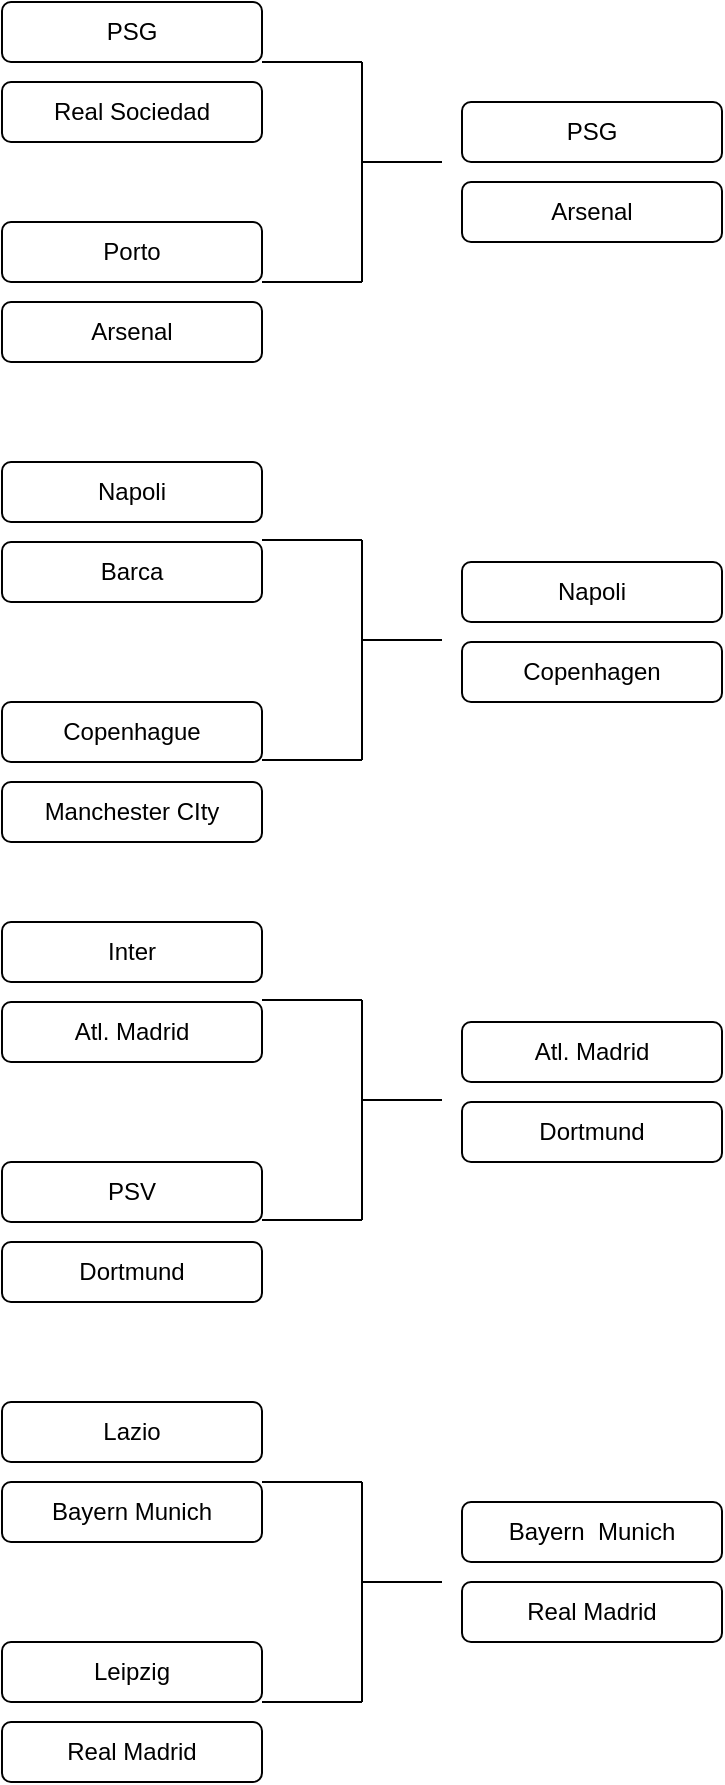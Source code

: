 <mxfile>
    <diagram id="3rEwoY1U99sjP7wk6nLK" name="Page-1">
        <mxGraphModel dx="518" dy="419" grid="1" gridSize="10" guides="1" tooltips="1" connect="1" arrows="1" fold="1" page="1" pageScale="1" pageWidth="850" pageHeight="1100" math="0" shadow="0">
            <root>
                <mxCell id="0"/>
                <mxCell id="1" parent="0"/>
                <mxCell id="2" value="PSG" style="rounded=1;whiteSpace=wrap;html=1;" parent="1" vertex="1">
                    <mxGeometry x="80" y="60" width="130" height="30" as="geometry"/>
                </mxCell>
                <mxCell id="4" value="Real Sociedad" style="rounded=1;whiteSpace=wrap;html=1;" parent="1" vertex="1">
                    <mxGeometry x="80" y="100" width="130" height="30" as="geometry"/>
                </mxCell>
                <mxCell id="5" value="Porto" style="rounded=1;whiteSpace=wrap;html=1;" parent="1" vertex="1">
                    <mxGeometry x="80" y="170" width="130" height="30" as="geometry"/>
                </mxCell>
                <mxCell id="6" value="Arsenal" style="rounded=1;whiteSpace=wrap;html=1;" parent="1" vertex="1">
                    <mxGeometry x="80" y="210" width="130" height="30" as="geometry"/>
                </mxCell>
                <mxCell id="7" value="Napoli" style="rounded=1;whiteSpace=wrap;html=1;" parent="1" vertex="1">
                    <mxGeometry x="80" y="290" width="130" height="30" as="geometry"/>
                </mxCell>
                <mxCell id="8" value="Barca" style="rounded=1;whiteSpace=wrap;html=1;" parent="1" vertex="1">
                    <mxGeometry x="80" y="330" width="130" height="30" as="geometry"/>
                </mxCell>
                <mxCell id="9" value="Copenhague" style="rounded=1;whiteSpace=wrap;html=1;" parent="1" vertex="1">
                    <mxGeometry x="80" y="410" width="130" height="30" as="geometry"/>
                </mxCell>
                <mxCell id="10" value="Manchester CIty" style="rounded=1;whiteSpace=wrap;html=1;" parent="1" vertex="1">
                    <mxGeometry x="80" y="450" width="130" height="30" as="geometry"/>
                </mxCell>
                <mxCell id="11" value="Inter" style="rounded=1;whiteSpace=wrap;html=1;" parent="1" vertex="1">
                    <mxGeometry x="80" y="520" width="130" height="30" as="geometry"/>
                </mxCell>
                <mxCell id="12" value="Atl. Madrid" style="rounded=1;whiteSpace=wrap;html=1;" parent="1" vertex="1">
                    <mxGeometry x="80" y="560" width="130" height="30" as="geometry"/>
                </mxCell>
                <mxCell id="13" value="PSV" style="rounded=1;whiteSpace=wrap;html=1;" parent="1" vertex="1">
                    <mxGeometry x="80" y="640" width="130" height="30" as="geometry"/>
                </mxCell>
                <mxCell id="14" value="Dortmund" style="rounded=1;whiteSpace=wrap;html=1;" parent="1" vertex="1">
                    <mxGeometry x="80" y="680" width="130" height="30" as="geometry"/>
                </mxCell>
                <mxCell id="15" value="Lazio" style="rounded=1;whiteSpace=wrap;html=1;" parent="1" vertex="1">
                    <mxGeometry x="80" y="760" width="130" height="30" as="geometry"/>
                </mxCell>
                <mxCell id="16" value="Bayern Munich" style="rounded=1;whiteSpace=wrap;html=1;" parent="1" vertex="1">
                    <mxGeometry x="80" y="800" width="130" height="30" as="geometry"/>
                </mxCell>
                <mxCell id="17" value="Leipzig" style="rounded=1;whiteSpace=wrap;html=1;" parent="1" vertex="1">
                    <mxGeometry x="80" y="880" width="130" height="30" as="geometry"/>
                </mxCell>
                <mxCell id="18" value="Real Madrid" style="rounded=1;whiteSpace=wrap;html=1;" parent="1" vertex="1">
                    <mxGeometry x="80" y="920" width="130" height="30" as="geometry"/>
                </mxCell>
                <mxCell id="20" value="" style="endArrow=none;html=1;" parent="1" edge="1">
                    <mxGeometry width="50" height="50" relative="1" as="geometry">
                        <mxPoint x="260" y="200" as="sourcePoint"/>
                        <mxPoint x="260" y="90" as="targetPoint"/>
                        <Array as="points">
                            <mxPoint x="260" y="150"/>
                        </Array>
                    </mxGeometry>
                </mxCell>
                <mxCell id="21" value="" style="endArrow=none;html=1;" parent="1" edge="1">
                    <mxGeometry width="50" height="50" relative="1" as="geometry">
                        <mxPoint x="210" y="90" as="sourcePoint"/>
                        <mxPoint x="260" y="90" as="targetPoint"/>
                    </mxGeometry>
                </mxCell>
                <mxCell id="23" value="" style="endArrow=none;html=1;" parent="1" edge="1">
                    <mxGeometry width="50" height="50" relative="1" as="geometry">
                        <mxPoint x="210" y="200" as="sourcePoint"/>
                        <mxPoint x="260" y="200" as="targetPoint"/>
                    </mxGeometry>
                </mxCell>
                <mxCell id="24" value="" style="endArrow=none;html=1;" parent="1" edge="1">
                    <mxGeometry width="50" height="50" relative="1" as="geometry">
                        <mxPoint x="260" y="140" as="sourcePoint"/>
                        <mxPoint x="300" y="140" as="targetPoint"/>
                    </mxGeometry>
                </mxCell>
                <mxCell id="25" value="" style="endArrow=none;html=1;" parent="1" edge="1">
                    <mxGeometry width="50" height="50" relative="1" as="geometry">
                        <mxPoint x="260" y="439" as="sourcePoint"/>
                        <mxPoint x="260" y="329" as="targetPoint"/>
                        <Array as="points">
                            <mxPoint x="260" y="389"/>
                        </Array>
                    </mxGeometry>
                </mxCell>
                <mxCell id="26" value="" style="endArrow=none;html=1;" parent="1" edge="1">
                    <mxGeometry width="50" height="50" relative="1" as="geometry">
                        <mxPoint x="210" y="329" as="sourcePoint"/>
                        <mxPoint x="260" y="329" as="targetPoint"/>
                    </mxGeometry>
                </mxCell>
                <mxCell id="27" value="" style="endArrow=none;html=1;" parent="1" edge="1">
                    <mxGeometry width="50" height="50" relative="1" as="geometry">
                        <mxPoint x="210" y="439" as="sourcePoint"/>
                        <mxPoint x="260" y="439" as="targetPoint"/>
                    </mxGeometry>
                </mxCell>
                <mxCell id="28" value="" style="endArrow=none;html=1;" parent="1" edge="1">
                    <mxGeometry width="50" height="50" relative="1" as="geometry">
                        <mxPoint x="260" y="379" as="sourcePoint"/>
                        <mxPoint x="300" y="379" as="targetPoint"/>
                    </mxGeometry>
                </mxCell>
                <mxCell id="29" value="" style="endArrow=none;html=1;" parent="1" edge="1">
                    <mxGeometry width="50" height="50" relative="1" as="geometry">
                        <mxPoint x="260" y="669" as="sourcePoint"/>
                        <mxPoint x="260" y="559" as="targetPoint"/>
                        <Array as="points">
                            <mxPoint x="260" y="619"/>
                        </Array>
                    </mxGeometry>
                </mxCell>
                <mxCell id="30" value="" style="endArrow=none;html=1;" parent="1" edge="1">
                    <mxGeometry width="50" height="50" relative="1" as="geometry">
                        <mxPoint x="210" y="559" as="sourcePoint"/>
                        <mxPoint x="260" y="559" as="targetPoint"/>
                    </mxGeometry>
                </mxCell>
                <mxCell id="31" value="" style="endArrow=none;html=1;" parent="1" edge="1">
                    <mxGeometry width="50" height="50" relative="1" as="geometry">
                        <mxPoint x="210" y="669" as="sourcePoint"/>
                        <mxPoint x="260" y="669" as="targetPoint"/>
                    </mxGeometry>
                </mxCell>
                <mxCell id="32" value="" style="endArrow=none;html=1;" parent="1" edge="1">
                    <mxGeometry width="50" height="50" relative="1" as="geometry">
                        <mxPoint x="260" y="609" as="sourcePoint"/>
                        <mxPoint x="300" y="609" as="targetPoint"/>
                    </mxGeometry>
                </mxCell>
                <mxCell id="33" value="" style="endArrow=none;html=1;" parent="1" edge="1">
                    <mxGeometry width="50" height="50" relative="1" as="geometry">
                        <mxPoint x="260" y="910" as="sourcePoint"/>
                        <mxPoint x="260" y="800" as="targetPoint"/>
                        <Array as="points">
                            <mxPoint x="260" y="860"/>
                        </Array>
                    </mxGeometry>
                </mxCell>
                <mxCell id="34" value="" style="endArrow=none;html=1;" parent="1" edge="1">
                    <mxGeometry width="50" height="50" relative="1" as="geometry">
                        <mxPoint x="210" y="800" as="sourcePoint"/>
                        <mxPoint x="260" y="800" as="targetPoint"/>
                    </mxGeometry>
                </mxCell>
                <mxCell id="35" value="" style="endArrow=none;html=1;" parent="1" edge="1">
                    <mxGeometry width="50" height="50" relative="1" as="geometry">
                        <mxPoint x="210" y="910" as="sourcePoint"/>
                        <mxPoint x="260" y="910" as="targetPoint"/>
                    </mxGeometry>
                </mxCell>
                <mxCell id="36" value="" style="endArrow=none;html=1;" parent="1" edge="1">
                    <mxGeometry width="50" height="50" relative="1" as="geometry">
                        <mxPoint x="260" y="850" as="sourcePoint"/>
                        <mxPoint x="300" y="850" as="targetPoint"/>
                    </mxGeometry>
                </mxCell>
                <mxCell id="37" value="PSG" style="rounded=1;whiteSpace=wrap;html=1;" parent="1" vertex="1">
                    <mxGeometry x="310" y="110" width="130" height="30" as="geometry"/>
                </mxCell>
                <mxCell id="38" value="Arsenal" style="rounded=1;whiteSpace=wrap;html=1;" parent="1" vertex="1">
                    <mxGeometry x="310" y="150" width="130" height="30" as="geometry"/>
                </mxCell>
                <mxCell id="39" value="Napoli" style="rounded=1;whiteSpace=wrap;html=1;" parent="1" vertex="1">
                    <mxGeometry x="310" y="340" width="130" height="30" as="geometry"/>
                </mxCell>
                <mxCell id="40" value="Copenhagen" style="rounded=1;whiteSpace=wrap;html=1;" parent="1" vertex="1">
                    <mxGeometry x="310" y="380" width="130" height="30" as="geometry"/>
                </mxCell>
                <mxCell id="41" value="Atl. Madrid" style="rounded=1;whiteSpace=wrap;html=1;" parent="1" vertex="1">
                    <mxGeometry x="310" y="570" width="130" height="30" as="geometry"/>
                </mxCell>
                <mxCell id="42" value="Dortmund" style="rounded=1;whiteSpace=wrap;html=1;" parent="1" vertex="1">
                    <mxGeometry x="310" y="610" width="130" height="30" as="geometry"/>
                </mxCell>
                <mxCell id="43" value="Bayern&amp;nbsp; Munich" style="rounded=1;whiteSpace=wrap;html=1;" parent="1" vertex="1">
                    <mxGeometry x="310" y="810" width="130" height="30" as="geometry"/>
                </mxCell>
                <mxCell id="44" value="Real Madrid" style="rounded=1;whiteSpace=wrap;html=1;" parent="1" vertex="1">
                    <mxGeometry x="310" y="850" width="130" height="30" as="geometry"/>
                </mxCell>
            </root>
        </mxGraphModel>
    </diagram>
</mxfile>
